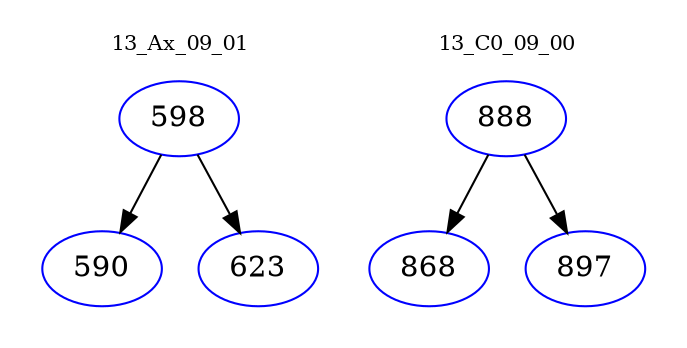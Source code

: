 digraph{
subgraph cluster_0 {
color = white
label = "13_Ax_09_01";
fontsize=10;
T0_598 [label="598", color="blue"]
T0_598 -> T0_590 [color="black"]
T0_590 [label="590", color="blue"]
T0_598 -> T0_623 [color="black"]
T0_623 [label="623", color="blue"]
}
subgraph cluster_1 {
color = white
label = "13_C0_09_00";
fontsize=10;
T1_888 [label="888", color="blue"]
T1_888 -> T1_868 [color="black"]
T1_868 [label="868", color="blue"]
T1_888 -> T1_897 [color="black"]
T1_897 [label="897", color="blue"]
}
}
